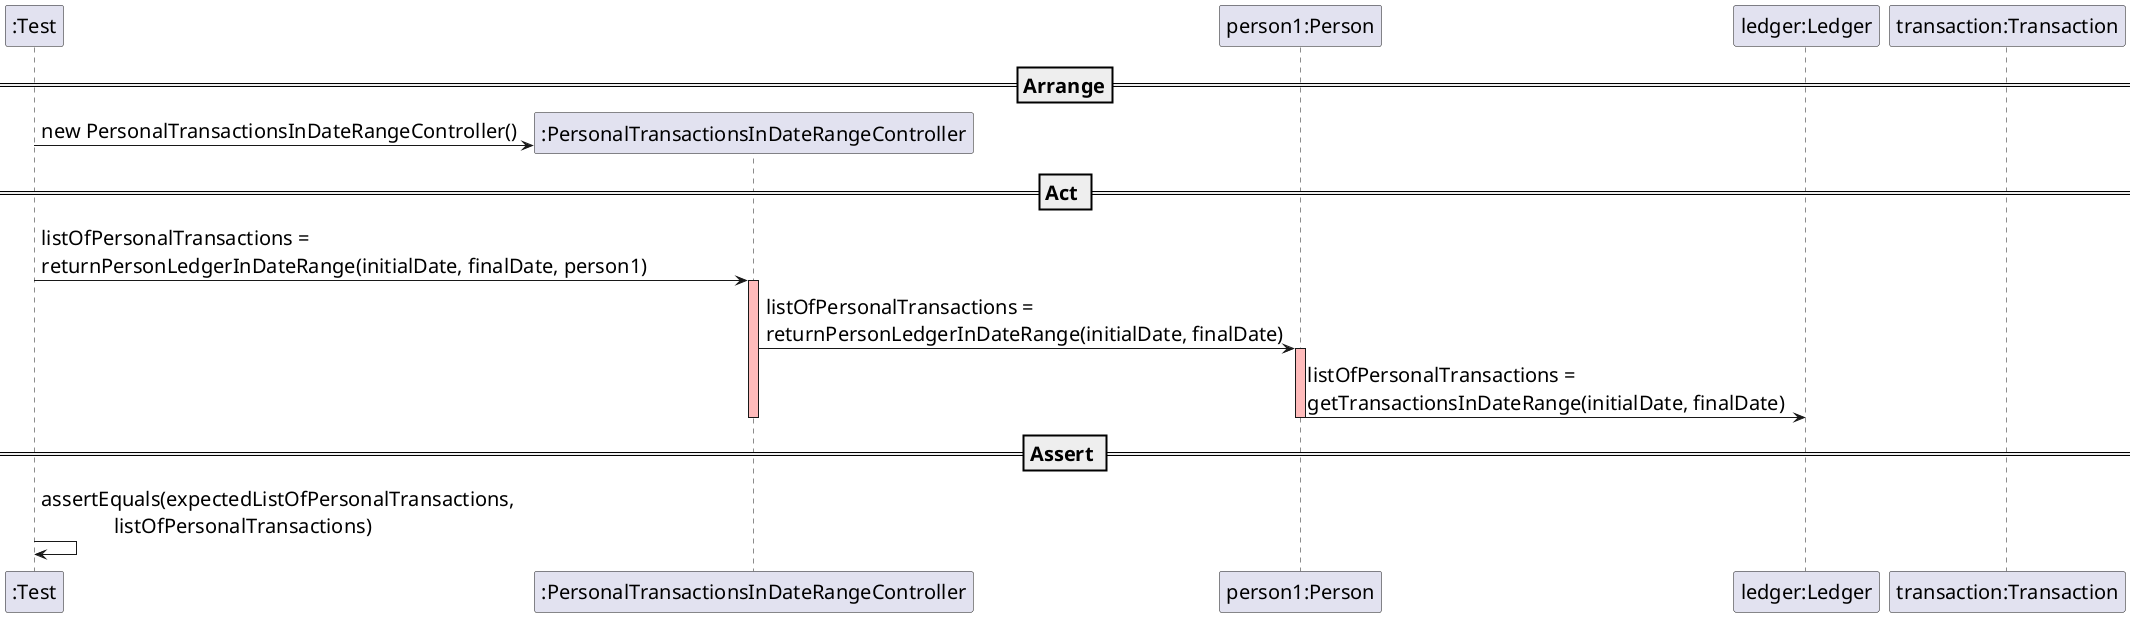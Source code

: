 @startuml

skinparam DefaultFontSize 20
create ":Test"

==Arrange==

create ":PersonalTransactionsInDateRangeController"
":Test" -> ":PersonalTransactionsInDateRangeController" : new PersonalTransactionsInDateRangeController()

participant "person1:Person"

participant "ledger:Ledger"

participant "transaction:Transaction"


== Act ==

":Test" -> ":PersonalTransactionsInDateRangeController" : listOfPersonalTransactions = \nreturnPersonLedgerInDateRange(initialDate, finalDate, person1)
activate ":PersonalTransactionsInDateRangeController"  #FFBBBB

":PersonalTransactionsInDateRangeController" -> "person1:Person" :listOfPersonalTransactions = \nreturnPersonLedgerInDateRange(initialDate, finalDate)
activate "person1:Person"  #FFBBBB

"person1:Person" -> "ledger:Ledger": listOfPersonalTransactions = \ngetTransactionsInDateRange(initialDate, finalDate)
deactivate "person1:Person"  #FFBBBB
deactivate ":PersonalTransactionsInDateRangeController"  #FFBBBB

== Assert ==

":Test" -> ":Test" : assertEquals(expectedListOfPersonalTransactions, \n              listOfPersonalTransactions)


@enduml